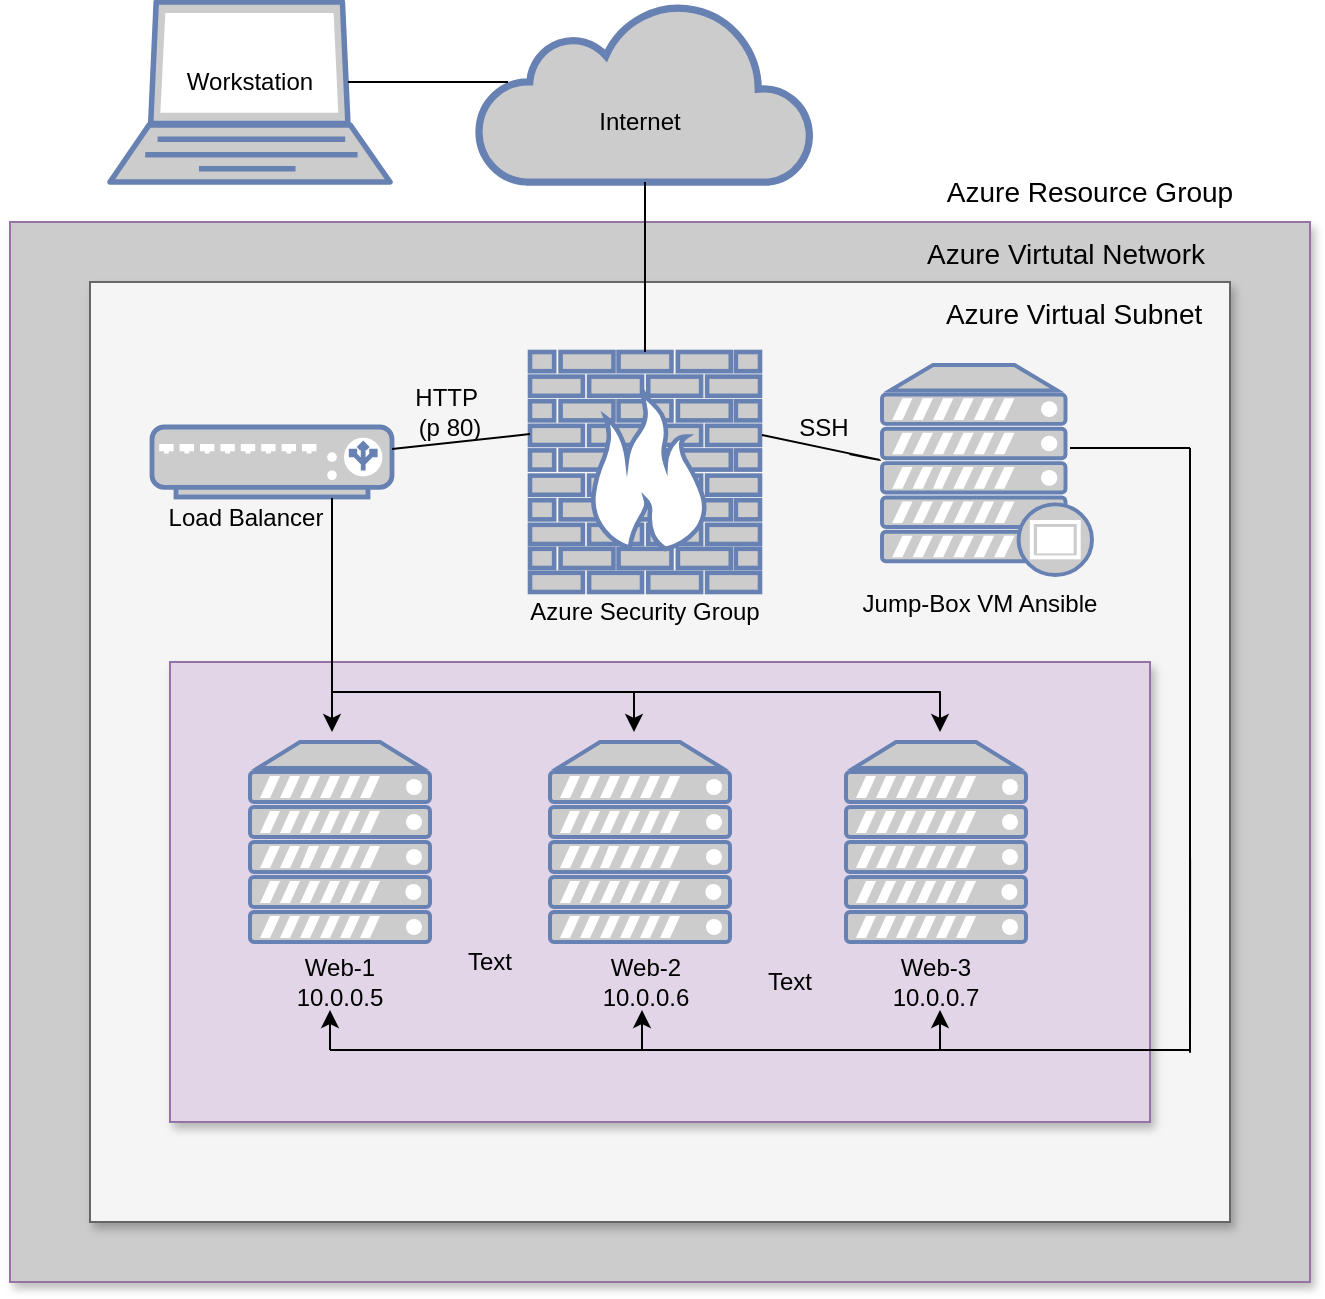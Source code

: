 <mxfile version="14.9.5" type="github">
  <diagram id="yMZTq3cZELEDjflH1fi8" name="Page-1">
    <mxGraphModel dx="782" dy="1502" grid="1" gridSize="10" guides="0" tooltips="1" connect="0" arrows="0" fold="1" page="1" pageScale="1" pageWidth="850" pageHeight="1100" math="0" shadow="0">
      <root>
        <mxCell id="0" />
        <mxCell id="1" parent="0" />
        <mxCell id="MUji5N--3h-qAHqWKQlx-39" value="" style="whiteSpace=wrap;html=1;shadow=1;" vertex="1" parent="1">
          <mxGeometry x="195" y="-176.5" width="485" height="216.5" as="geometry" />
        </mxCell>
        <mxCell id="MUji5N--3h-qAHqWKQlx-37" value="" style="whiteSpace=wrap;html=1;shadow=1;" vertex="1" parent="1">
          <mxGeometry x="160" y="-370" width="570" height="440" as="geometry" />
        </mxCell>
        <mxCell id="MUji5N--3h-qAHqWKQlx-38" value="" style="whiteSpace=wrap;html=1;shadow=1;strokeColor=#9673a6;fillColor=#CCCCCC;" vertex="1" parent="1">
          <mxGeometry x="100" y="-420" width="650" height="530" as="geometry" />
        </mxCell>
        <mxCell id="MUji5N--3h-qAHqWKQlx-42" value="" style="whiteSpace=wrap;html=1;shadow=1;strokeColor=#666666;fillColor=#f5f5f5;fontColor=#333333;" vertex="1" parent="1">
          <mxGeometry x="140" y="-390" width="570" height="470" as="geometry" />
        </mxCell>
        <mxCell id="MUji5N--3h-qAHqWKQlx-40" value="" style="whiteSpace=wrap;html=1;shadow=1;strokeColor=#9673a6;fillColor=#e1d5e7;" vertex="1" parent="1">
          <mxGeometry x="180" y="-200" width="490" height="230" as="geometry" />
        </mxCell>
        <mxCell id="MUji5N--3h-qAHqWKQlx-2" value="" style="html=1;outlineConnect=0;fillColor=#CCCCCC;strokeColor=#6881B3;gradientColor=none;gradientDirection=north;strokeWidth=2;shape=mxgraph.networks.cloud;fontColor=#ffffff;" vertex="1" parent="1">
          <mxGeometry x="334" y="-530" width="167" height="90" as="geometry" />
        </mxCell>
        <mxCell id="MUji5N--3h-qAHqWKQlx-3" value="" style="fontColor=#0066CC;verticalAlign=top;verticalLabelPosition=bottom;labelPosition=center;align=center;html=1;outlineConnect=0;fillColor=#CCCCCC;strokeColor=#6881B3;gradientColor=none;gradientDirection=north;strokeWidth=2;shape=mxgraph.networks.firewall;" vertex="1" parent="1">
          <mxGeometry x="360" y="-355" width="115" height="120" as="geometry" />
        </mxCell>
        <mxCell id="MUji5N--3h-qAHqWKQlx-4" value="" style="fontColor=#0066CC;verticalAlign=top;verticalLabelPosition=bottom;labelPosition=center;align=center;html=1;outlineConnect=0;fillColor=#CCCCCC;strokeColor=#6881B3;gradientColor=none;gradientDirection=north;strokeWidth=2;shape=mxgraph.networks.load_balancer;" vertex="1" parent="1">
          <mxGeometry x="171" y="-317.5" width="120" height="35" as="geometry" />
        </mxCell>
        <mxCell id="MUji5N--3h-qAHqWKQlx-5" value="" style="fontColor=#0066CC;verticalAlign=top;verticalLabelPosition=bottom;labelPosition=center;align=center;html=1;outlineConnect=0;fillColor=#CCCCCC;strokeColor=#6881B3;gradientColor=none;gradientDirection=north;strokeWidth=2;shape=mxgraph.networks.server;" vertex="1" parent="1">
          <mxGeometry x="518" y="-160" width="90" height="100" as="geometry" />
        </mxCell>
        <mxCell id="MUji5N--3h-qAHqWKQlx-6" value="" style="fontColor=#0066CC;verticalAlign=top;verticalLabelPosition=bottom;labelPosition=center;align=center;html=1;outlineConnect=0;fillColor=#CCCCCC;strokeColor=#6881B3;gradientColor=none;gradientDirection=north;strokeWidth=2;shape=mxgraph.networks.server;" vertex="1" parent="1">
          <mxGeometry x="370" y="-160" width="90" height="100" as="geometry" />
        </mxCell>
        <mxCell id="MUji5N--3h-qAHqWKQlx-7" value="" style="fontColor=#0066CC;verticalAlign=top;verticalLabelPosition=bottom;labelPosition=center;align=center;html=1;outlineConnect=0;fillColor=#CCCCCC;strokeColor=#6881B3;gradientColor=none;gradientDirection=north;strokeWidth=2;shape=mxgraph.networks.server;" vertex="1" parent="1">
          <mxGeometry x="220" y="-160" width="90" height="100" as="geometry" />
        </mxCell>
        <mxCell id="MUji5N--3h-qAHqWKQlx-8" value="" style="fontColor=#0066CC;verticalAlign=top;verticalLabelPosition=bottom;labelPosition=center;align=center;html=1;outlineConnect=0;fillColor=#CCCCCC;strokeColor=#6881B3;gradientColor=none;gradientDirection=north;strokeWidth=2;shape=mxgraph.networks.proxy_server;" vertex="1" parent="1">
          <mxGeometry x="536" y="-348.5" width="105" height="105" as="geometry" />
        </mxCell>
        <mxCell id="MUji5N--3h-qAHqWKQlx-10" value="" style="fontColor=#0066CC;verticalAlign=top;verticalLabelPosition=bottom;labelPosition=center;align=center;html=1;outlineConnect=0;fillColor=#CCCCCC;strokeColor=#6881B3;gradientColor=none;gradientDirection=north;strokeWidth=2;shape=mxgraph.networks.laptop;" vertex="1" parent="1">
          <mxGeometry x="150" y="-530" width="140" height="90" as="geometry" />
        </mxCell>
        <mxCell id="MUji5N--3h-qAHqWKQlx-11" value="Workstation" style="text;html=1;strokeColor=none;fillColor=none;align=center;verticalAlign=middle;whiteSpace=wrap;rounded=0;" vertex="1" parent="1">
          <mxGeometry x="180" y="-500" width="80" height="20" as="geometry" />
        </mxCell>
        <mxCell id="MUji5N--3h-qAHqWKQlx-12" value="Load Balancer" style="text;html=1;strokeColor=none;fillColor=none;align=center;verticalAlign=middle;whiteSpace=wrap;rounded=0;" vertex="1" parent="1">
          <mxGeometry x="173" y="-282" width="90" height="20" as="geometry" />
        </mxCell>
        <mxCell id="MUji5N--3h-qAHqWKQlx-13" value="Internet" style="text;html=1;strokeColor=none;fillColor=none;align=center;verticalAlign=middle;whiteSpace=wrap;rounded=0;" vertex="1" parent="1">
          <mxGeometry x="370" y="-480" width="90" height="20" as="geometry" />
        </mxCell>
        <mxCell id="MUji5N--3h-qAHqWKQlx-14" value="Web-2&lt;br&gt;10.0.0.6" style="text;html=1;strokeColor=none;fillColor=none;align=center;verticalAlign=middle;whiteSpace=wrap;rounded=0;" vertex="1" parent="1">
          <mxGeometry x="372.5" y="-50" width="90" height="20" as="geometry" />
        </mxCell>
        <mxCell id="MUji5N--3h-qAHqWKQlx-15" value="Web-3&lt;br&gt;10.0.0.7" style="text;html=1;strokeColor=none;fillColor=none;align=center;verticalAlign=middle;whiteSpace=wrap;rounded=0;" vertex="1" parent="1">
          <mxGeometry x="518" y="-50" width="90" height="20" as="geometry" />
        </mxCell>
        <mxCell id="MUji5N--3h-qAHqWKQlx-17" value="Web-1&lt;br&gt;10.0.0.5" style="text;html=1;strokeColor=none;fillColor=none;align=center;verticalAlign=middle;whiteSpace=wrap;rounded=0;" vertex="1" parent="1">
          <mxGeometry x="220" y="-50" width="90" height="20" as="geometry" />
        </mxCell>
        <mxCell id="MUji5N--3h-qAHqWKQlx-18" value="Azure Security Group" style="text;html=1;strokeColor=none;fillColor=none;align=center;verticalAlign=middle;whiteSpace=wrap;rounded=0;" vertex="1" parent="1">
          <mxGeometry x="356.25" y="-235" width="122.5" height="20" as="geometry" />
        </mxCell>
        <mxCell id="MUji5N--3h-qAHqWKQlx-19" value="Jump-Box VM Ansible" style="text;html=1;strokeColor=none;fillColor=none;align=center;verticalAlign=middle;whiteSpace=wrap;rounded=0;" vertex="1" parent="1">
          <mxGeometry x="519" y="-247.5" width="132" height="37.5" as="geometry" />
        </mxCell>
        <mxCell id="MUji5N--3h-qAHqWKQlx-50" value="" style="endArrow=none;html=1;" edge="1" parent="1" source="MUji5N--3h-qAHqWKQlx-3" target="MUji5N--3h-qAHqWKQlx-2">
          <mxGeometry width="50" height="50" relative="1" as="geometry">
            <mxPoint x="418" y="-360" as="sourcePoint" />
            <mxPoint x="420" y="-430" as="targetPoint" />
          </mxGeometry>
        </mxCell>
        <mxCell id="MUji5N--3h-qAHqWKQlx-51" value="" style="endArrow=none;html=1;" edge="1" parent="1">
          <mxGeometry width="50" height="50" relative="1" as="geometry">
            <mxPoint x="269" y="-490" as="sourcePoint" />
            <mxPoint x="349" y="-490" as="targetPoint" />
          </mxGeometry>
        </mxCell>
        <mxCell id="MUji5N--3h-qAHqWKQlx-53" value="" style="endArrow=none;html=1;entryX=0.006;entryY=0.71;entryDx=0;entryDy=0;entryPerimeter=0;" edge="1" parent="1">
          <mxGeometry width="50" height="50" relative="1" as="geometry">
            <mxPoint x="476" y="-313.463" as="sourcePoint" />
            <mxPoint x="519.63" y="-303.95" as="targetPoint" />
            <Array as="points">
              <mxPoint x="540" y="-300" />
            </Array>
          </mxGeometry>
        </mxCell>
        <mxCell id="MUji5N--3h-qAHqWKQlx-54" value="" style="endArrow=none;html=1;" edge="1" parent="1" source="MUji5N--3h-qAHqWKQlx-4">
          <mxGeometry width="50" height="50" relative="1" as="geometry">
            <mxPoint x="330" y="-304" as="sourcePoint" />
            <mxPoint x="360" y="-314" as="targetPoint" />
          </mxGeometry>
        </mxCell>
        <mxCell id="MUji5N--3h-qAHqWKQlx-56" value="" style="endArrow=none;html=1;exitX=0.965;exitY=0.614;exitDx=0;exitDy=0;exitPerimeter=0;" edge="1" parent="1" source="MUji5N--3h-qAHqWKQlx-42">
          <mxGeometry width="50" height="50" relative="1" as="geometry">
            <mxPoint x="680" y="-150" as="sourcePoint" />
            <mxPoint x="690" y="-307" as="targetPoint" />
            <Array as="points">
              <mxPoint x="690" />
            </Array>
          </mxGeometry>
        </mxCell>
        <mxCell id="MUji5N--3h-qAHqWKQlx-57" value="" style="endArrow=none;html=1;" edge="1" parent="1">
          <mxGeometry width="50" height="50" relative="1" as="geometry">
            <mxPoint x="630" y="-307" as="sourcePoint" />
            <mxPoint x="690" y="-307" as="targetPoint" />
          </mxGeometry>
        </mxCell>
        <mxCell id="MUji5N--3h-qAHqWKQlx-55" value="" style="endArrow=none;html=1;" edge="1" parent="1">
          <mxGeometry width="50" height="50" relative="1" as="geometry">
            <mxPoint x="260" y="-6" as="sourcePoint" />
            <mxPoint x="690" y="-6" as="targetPoint" />
          </mxGeometry>
        </mxCell>
        <mxCell id="MUji5N--3h-qAHqWKQlx-60" value="" style="endArrow=none;html=1;" edge="1" parent="1">
          <mxGeometry width="50" height="50" relative="1" as="geometry">
            <mxPoint x="261" y="-180" as="sourcePoint" />
            <mxPoint x="261" y="-282" as="targetPoint" />
          </mxGeometry>
        </mxCell>
        <mxCell id="MUji5N--3h-qAHqWKQlx-61" value="" style="endArrow=none;html=1;" edge="1" parent="1">
          <mxGeometry width="50" height="50" relative="1" as="geometry">
            <mxPoint x="261" y="-185" as="sourcePoint" />
            <mxPoint x="334" y="-185" as="targetPoint" />
            <Array as="points">
              <mxPoint x="570" y="-185" />
            </Array>
          </mxGeometry>
        </mxCell>
        <mxCell id="MUji5N--3h-qAHqWKQlx-63" value="" style="endArrow=classic;html=1;" edge="1" parent="1">
          <mxGeometry width="50" height="50" relative="1" as="geometry">
            <mxPoint x="260" y="-6" as="sourcePoint" />
            <mxPoint x="260" y="-26" as="targetPoint" />
          </mxGeometry>
        </mxCell>
        <mxCell id="MUji5N--3h-qAHqWKQlx-64" value="" style="endArrow=classic;html=1;" edge="1" parent="1">
          <mxGeometry width="50" height="50" relative="1" as="geometry">
            <mxPoint x="416" y="-6" as="sourcePoint" />
            <mxPoint x="416" y="-26" as="targetPoint" />
          </mxGeometry>
        </mxCell>
        <mxCell id="MUji5N--3h-qAHqWKQlx-65" value="" style="endArrow=classic;html=1;" edge="1" parent="1">
          <mxGeometry width="50" height="50" relative="1" as="geometry">
            <mxPoint x="565" y="-6" as="sourcePoint" />
            <mxPoint x="565" y="-26" as="targetPoint" />
          </mxGeometry>
        </mxCell>
        <mxCell id="MUji5N--3h-qAHqWKQlx-66" value="" style="endArrow=classic;html=1;" edge="1" parent="1">
          <mxGeometry width="50" height="50" relative="1" as="geometry">
            <mxPoint x="261" y="-185" as="sourcePoint" />
            <mxPoint x="261" y="-165" as="targetPoint" />
          </mxGeometry>
        </mxCell>
        <mxCell id="MUji5N--3h-qAHqWKQlx-67" value="" style="endArrow=classic;html=1;" edge="1" parent="1">
          <mxGeometry width="50" height="50" relative="1" as="geometry">
            <mxPoint x="412" y="-185" as="sourcePoint" />
            <mxPoint x="412" y="-165" as="targetPoint" />
          </mxGeometry>
        </mxCell>
        <mxCell id="MUji5N--3h-qAHqWKQlx-68" value="" style="endArrow=classic;html=1;" edge="1" parent="1">
          <mxGeometry width="50" height="50" relative="1" as="geometry">
            <mxPoint x="565" y="-185" as="sourcePoint" />
            <mxPoint x="565" y="-165" as="targetPoint" />
          </mxGeometry>
        </mxCell>
        <mxCell id="MUji5N--3h-qAHqWKQlx-69" value="&lt;font style=&quot;font-size: 14px&quot;&gt;Azure Resource Group&lt;/font&gt;" style="text;html=1;strokeColor=none;fillColor=none;align=center;verticalAlign=middle;whiteSpace=wrap;rounded=0;shadow=1;opacity=30;" vertex="1" parent="1">
          <mxGeometry x="550" y="-450" width="180" height="30" as="geometry" />
        </mxCell>
        <mxCell id="MUji5N--3h-qAHqWKQlx-70" value="&lt;font style=&quot;font-size: 14px&quot;&gt;Azure Virtutal Network&lt;/font&gt;" style="text;html=1;strokeColor=none;fillColor=none;align=center;verticalAlign=middle;whiteSpace=wrap;rounded=0;shadow=1;opacity=30;" vertex="1" parent="1">
          <mxGeometry x="523" y="-415" width="210" height="21" as="geometry" />
        </mxCell>
        <mxCell id="MUji5N--3h-qAHqWKQlx-71" value="&lt;font style=&quot;font-size: 14px&quot;&gt;Azure Virtual Subnet&amp;nbsp;&lt;/font&gt;" style="text;html=1;strokeColor=none;fillColor=none;align=center;verticalAlign=middle;whiteSpace=wrap;rounded=0;shadow=1;opacity=30;" vertex="1" parent="1">
          <mxGeometry x="562" y="-385" width="144" height="21" as="geometry" />
        </mxCell>
        <mxCell id="MUji5N--3h-qAHqWKQlx-72" value="Text" style="text;html=1;strokeColor=none;fillColor=none;align=center;verticalAlign=middle;whiteSpace=wrap;rounded=0;shadow=1;opacity=30;" vertex="1" parent="1">
          <mxGeometry x="320" y="-60" width="40" height="20" as="geometry" />
        </mxCell>
        <mxCell id="MUji5N--3h-qAHqWKQlx-73" value="Text" style="text;html=1;strokeColor=none;fillColor=none;align=center;verticalAlign=middle;whiteSpace=wrap;rounded=0;shadow=1;opacity=30;" vertex="1" parent="1">
          <mxGeometry x="470" y="-50" width="40" height="20" as="geometry" />
        </mxCell>
        <mxCell id="MUji5N--3h-qAHqWKQlx-74" value="HTTP&amp;nbsp;&lt;br&gt;(p 80)" style="text;html=1;strokeColor=none;fillColor=none;align=center;verticalAlign=middle;whiteSpace=wrap;rounded=0;shadow=1;opacity=30;" vertex="1" parent="1">
          <mxGeometry x="300" y="-335" width="40" height="20" as="geometry" />
        </mxCell>
        <mxCell id="MUji5N--3h-qAHqWKQlx-75" value="SSH" style="text;html=1;strokeColor=none;fillColor=none;align=center;verticalAlign=middle;whiteSpace=wrap;rounded=0;shadow=1;opacity=30;" vertex="1" parent="1">
          <mxGeometry x="487" y="-327" width="40" height="20" as="geometry" />
        </mxCell>
      </root>
    </mxGraphModel>
  </diagram>
</mxfile>
